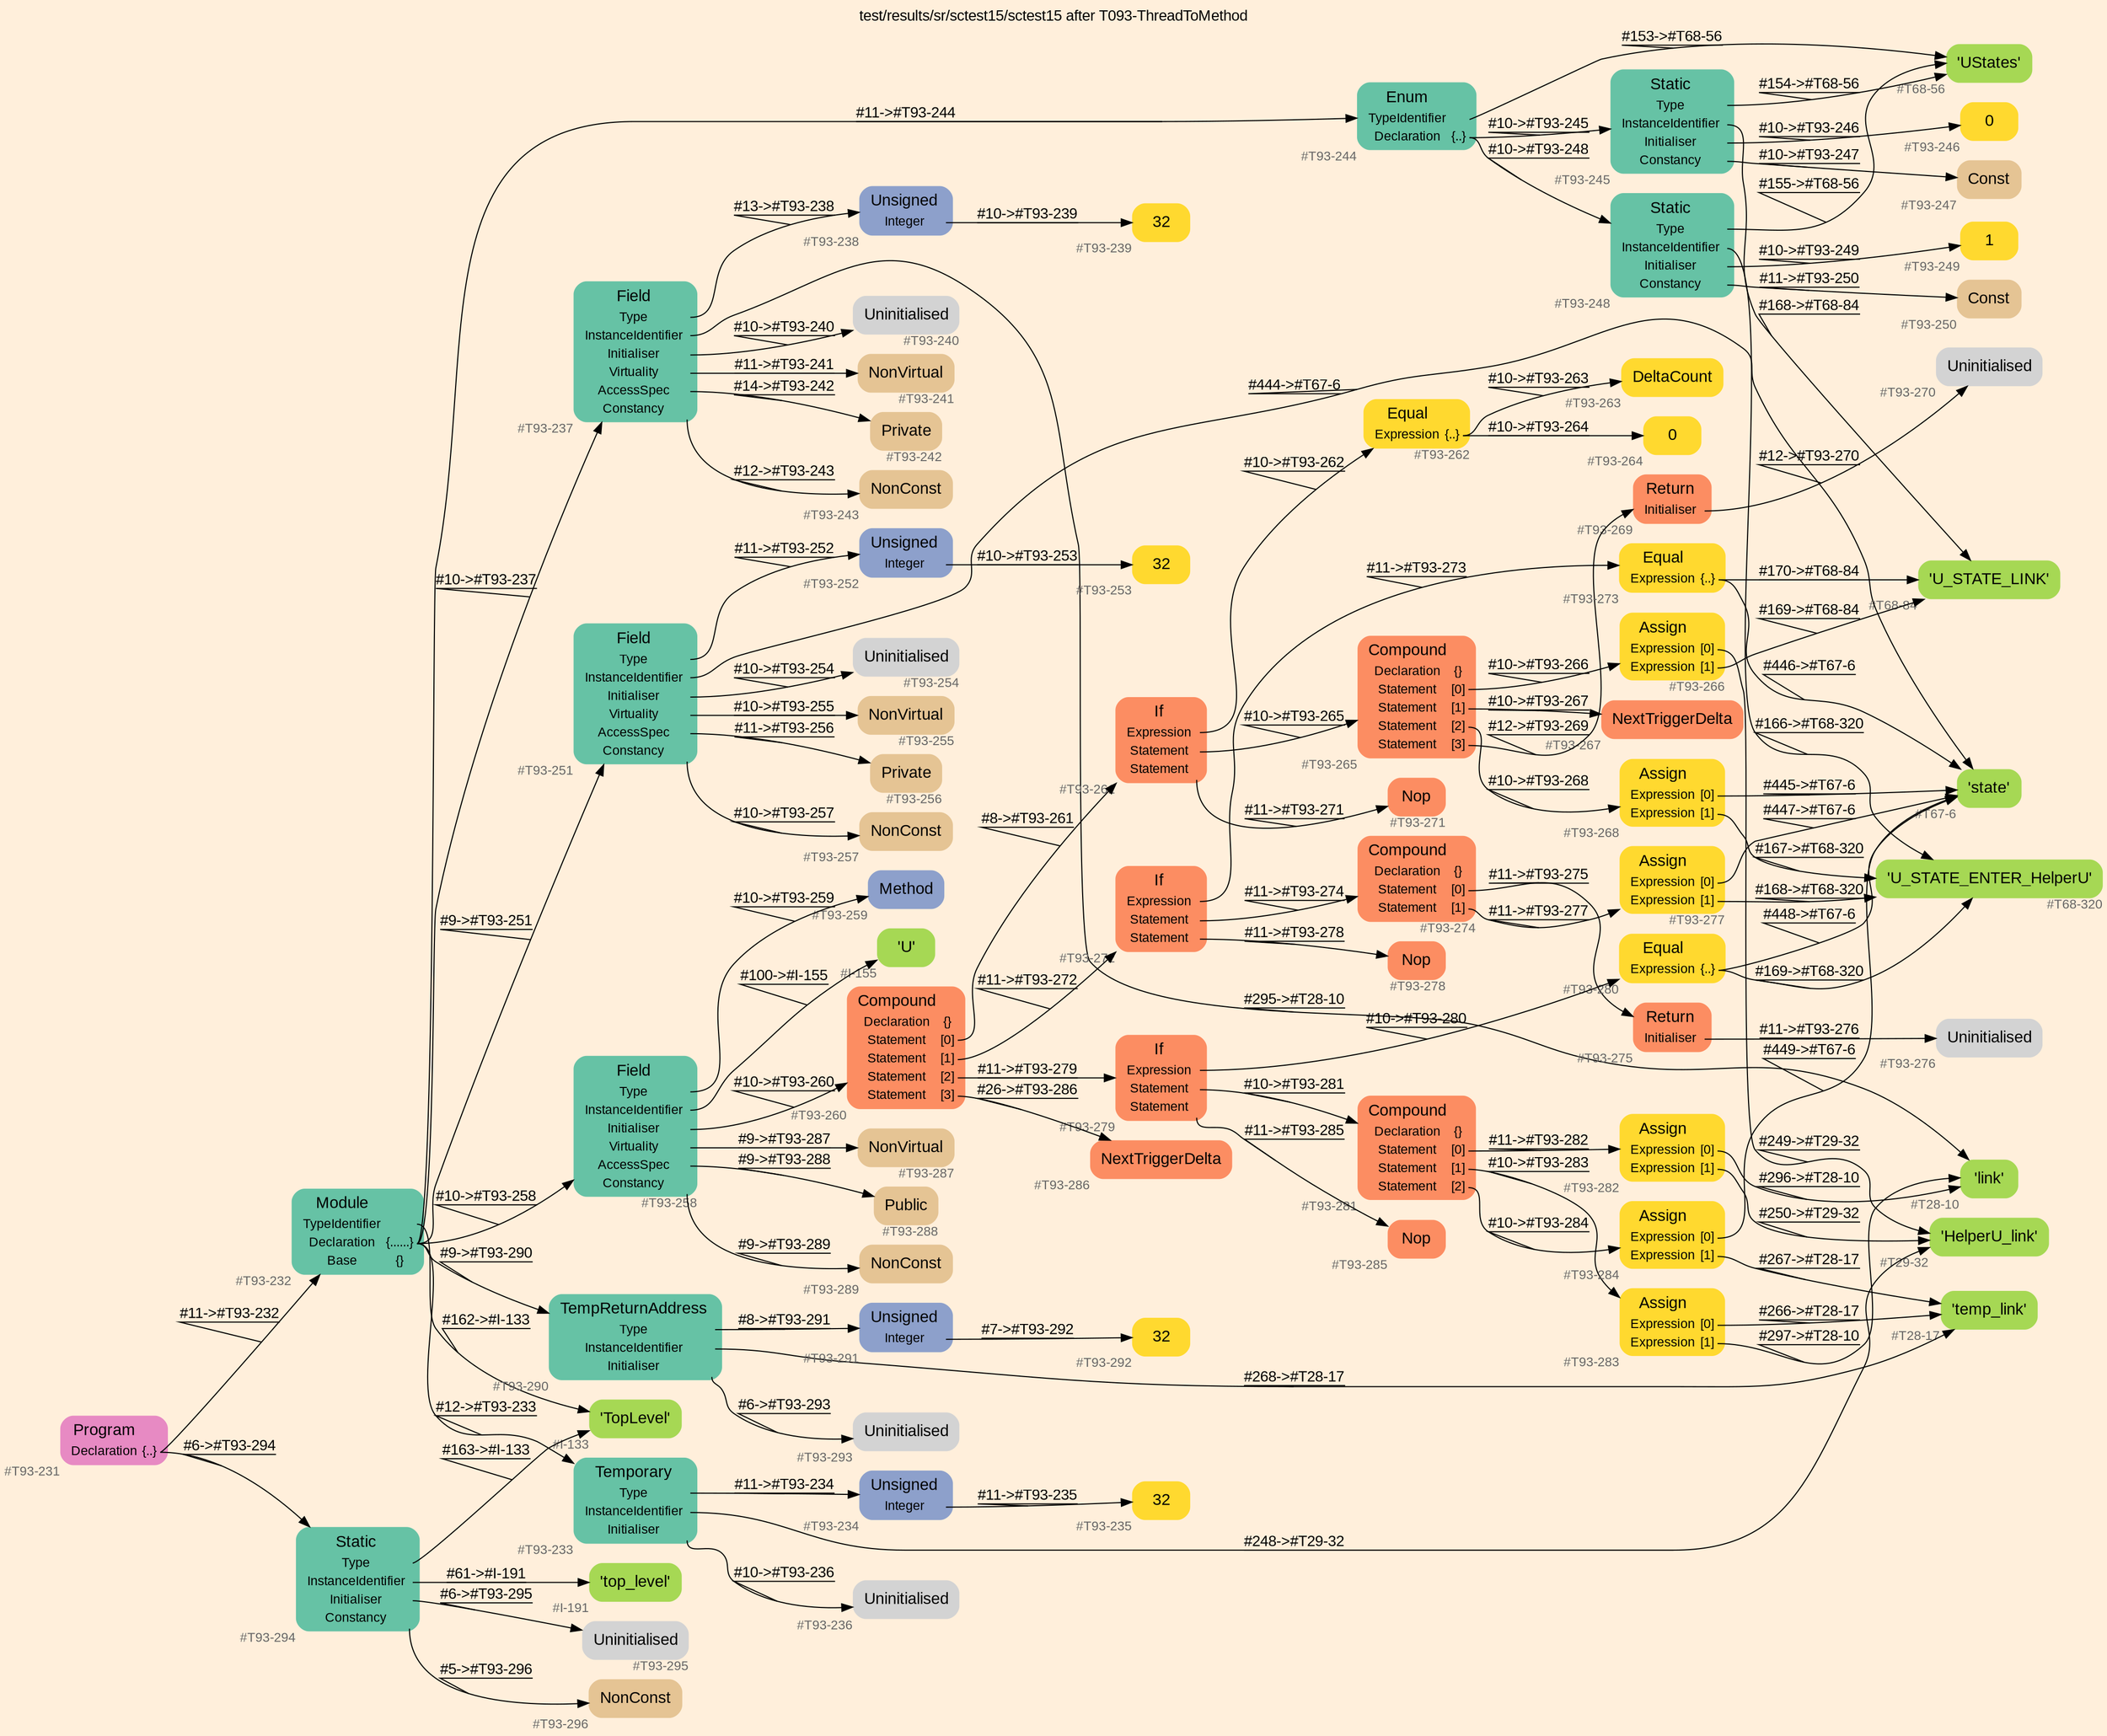 digraph "test/results/sr/sctest15/sctest15 after T093-ThreadToMethod" {
label = "test/results/sr/sctest15/sctest15 after T093-ThreadToMethod"
labelloc = t
graph [
    rankdir = "LR"
    ranksep = 0.3
    bgcolor = antiquewhite1
    color = black
    fontcolor = black
    fontname = "Arial"
];
node [
    fontname = "Arial"
];
edge [
    fontname = "Arial"
];

// -------------------- node figure --------------------
// -------- block #T93-231 ----------
"#T93-231" [
    fillcolor = "/set28/4"
    xlabel = "#T93-231"
    fontsize = "12"
    fontcolor = grey40
    shape = "plaintext"
    label = <<TABLE BORDER="0" CELLBORDER="0" CELLSPACING="0">
     <TR><TD><FONT COLOR="black" POINT-SIZE="15">Program</FONT></TD></TR>
     <TR><TD><FONT COLOR="black" POINT-SIZE="12">Declaration</FONT></TD><TD PORT="port0"><FONT COLOR="black" POINT-SIZE="12">{..}</FONT></TD></TR>
    </TABLE>>
    style = "rounded,filled"
];

// -------- block #T93-232 ----------
"#T93-232" [
    fillcolor = "/set28/1"
    xlabel = "#T93-232"
    fontsize = "12"
    fontcolor = grey40
    shape = "plaintext"
    label = <<TABLE BORDER="0" CELLBORDER="0" CELLSPACING="0">
     <TR><TD><FONT COLOR="black" POINT-SIZE="15">Module</FONT></TD></TR>
     <TR><TD><FONT COLOR="black" POINT-SIZE="12">TypeIdentifier</FONT></TD><TD PORT="port0"></TD></TR>
     <TR><TD><FONT COLOR="black" POINT-SIZE="12">Declaration</FONT></TD><TD PORT="port1"><FONT COLOR="black" POINT-SIZE="12">{......}</FONT></TD></TR>
     <TR><TD><FONT COLOR="black" POINT-SIZE="12">Base</FONT></TD><TD PORT="port2"><FONT COLOR="black" POINT-SIZE="12">{}</FONT></TD></TR>
    </TABLE>>
    style = "rounded,filled"
];

// -------- block #I-133 ----------
"#I-133" [
    fillcolor = "/set28/5"
    xlabel = "#I-133"
    fontsize = "12"
    fontcolor = grey40
    shape = "plaintext"
    label = <<TABLE BORDER="0" CELLBORDER="0" CELLSPACING="0">
     <TR><TD><FONT COLOR="black" POINT-SIZE="15">'TopLevel'</FONT></TD></TR>
    </TABLE>>
    style = "rounded,filled"
];

// -------- block #T93-233 ----------
"#T93-233" [
    fillcolor = "/set28/1"
    xlabel = "#T93-233"
    fontsize = "12"
    fontcolor = grey40
    shape = "plaintext"
    label = <<TABLE BORDER="0" CELLBORDER="0" CELLSPACING="0">
     <TR><TD><FONT COLOR="black" POINT-SIZE="15">Temporary</FONT></TD></TR>
     <TR><TD><FONT COLOR="black" POINT-SIZE="12">Type</FONT></TD><TD PORT="port0"></TD></TR>
     <TR><TD><FONT COLOR="black" POINT-SIZE="12">InstanceIdentifier</FONT></TD><TD PORT="port1"></TD></TR>
     <TR><TD><FONT COLOR="black" POINT-SIZE="12">Initialiser</FONT></TD><TD PORT="port2"></TD></TR>
    </TABLE>>
    style = "rounded,filled"
];

// -------- block #T93-234 ----------
"#T93-234" [
    fillcolor = "/set28/3"
    xlabel = "#T93-234"
    fontsize = "12"
    fontcolor = grey40
    shape = "plaintext"
    label = <<TABLE BORDER="0" CELLBORDER="0" CELLSPACING="0">
     <TR><TD><FONT COLOR="black" POINT-SIZE="15">Unsigned</FONT></TD></TR>
     <TR><TD><FONT COLOR="black" POINT-SIZE="12">Integer</FONT></TD><TD PORT="port0"></TD></TR>
    </TABLE>>
    style = "rounded,filled"
];

// -------- block #T93-235 ----------
"#T93-235" [
    fillcolor = "/set28/6"
    xlabel = "#T93-235"
    fontsize = "12"
    fontcolor = grey40
    shape = "plaintext"
    label = <<TABLE BORDER="0" CELLBORDER="0" CELLSPACING="0">
     <TR><TD><FONT COLOR="black" POINT-SIZE="15">32</FONT></TD></TR>
    </TABLE>>
    style = "rounded,filled"
];

// -------- block #T29-32 ----------
"#T29-32" [
    fillcolor = "/set28/5"
    xlabel = "#T29-32"
    fontsize = "12"
    fontcolor = grey40
    shape = "plaintext"
    label = <<TABLE BORDER="0" CELLBORDER="0" CELLSPACING="0">
     <TR><TD><FONT COLOR="black" POINT-SIZE="15">'HelperU_link'</FONT></TD></TR>
    </TABLE>>
    style = "rounded,filled"
];

// -------- block #T93-236 ----------
"#T93-236" [
    xlabel = "#T93-236"
    fontsize = "12"
    fontcolor = grey40
    shape = "plaintext"
    label = <<TABLE BORDER="0" CELLBORDER="0" CELLSPACING="0">
     <TR><TD><FONT COLOR="black" POINT-SIZE="15">Uninitialised</FONT></TD></TR>
    </TABLE>>
    style = "rounded,filled"
];

// -------- block #T93-237 ----------
"#T93-237" [
    fillcolor = "/set28/1"
    xlabel = "#T93-237"
    fontsize = "12"
    fontcolor = grey40
    shape = "plaintext"
    label = <<TABLE BORDER="0" CELLBORDER="0" CELLSPACING="0">
     <TR><TD><FONT COLOR="black" POINT-SIZE="15">Field</FONT></TD></TR>
     <TR><TD><FONT COLOR="black" POINT-SIZE="12">Type</FONT></TD><TD PORT="port0"></TD></TR>
     <TR><TD><FONT COLOR="black" POINT-SIZE="12">InstanceIdentifier</FONT></TD><TD PORT="port1"></TD></TR>
     <TR><TD><FONT COLOR="black" POINT-SIZE="12">Initialiser</FONT></TD><TD PORT="port2"></TD></TR>
     <TR><TD><FONT COLOR="black" POINT-SIZE="12">Virtuality</FONT></TD><TD PORT="port3"></TD></TR>
     <TR><TD><FONT COLOR="black" POINT-SIZE="12">AccessSpec</FONT></TD><TD PORT="port4"></TD></TR>
     <TR><TD><FONT COLOR="black" POINT-SIZE="12">Constancy</FONT></TD><TD PORT="port5"></TD></TR>
    </TABLE>>
    style = "rounded,filled"
];

// -------- block #T93-238 ----------
"#T93-238" [
    fillcolor = "/set28/3"
    xlabel = "#T93-238"
    fontsize = "12"
    fontcolor = grey40
    shape = "plaintext"
    label = <<TABLE BORDER="0" CELLBORDER="0" CELLSPACING="0">
     <TR><TD><FONT COLOR="black" POINT-SIZE="15">Unsigned</FONT></TD></TR>
     <TR><TD><FONT COLOR="black" POINT-SIZE="12">Integer</FONT></TD><TD PORT="port0"></TD></TR>
    </TABLE>>
    style = "rounded,filled"
];

// -------- block #T93-239 ----------
"#T93-239" [
    fillcolor = "/set28/6"
    xlabel = "#T93-239"
    fontsize = "12"
    fontcolor = grey40
    shape = "plaintext"
    label = <<TABLE BORDER="0" CELLBORDER="0" CELLSPACING="0">
     <TR><TD><FONT COLOR="black" POINT-SIZE="15">32</FONT></TD></TR>
    </TABLE>>
    style = "rounded,filled"
];

// -------- block #T28-10 ----------
"#T28-10" [
    fillcolor = "/set28/5"
    xlabel = "#T28-10"
    fontsize = "12"
    fontcolor = grey40
    shape = "plaintext"
    label = <<TABLE BORDER="0" CELLBORDER="0" CELLSPACING="0">
     <TR><TD><FONT COLOR="black" POINT-SIZE="15">'link'</FONT></TD></TR>
    </TABLE>>
    style = "rounded,filled"
];

// -------- block #T93-240 ----------
"#T93-240" [
    xlabel = "#T93-240"
    fontsize = "12"
    fontcolor = grey40
    shape = "plaintext"
    label = <<TABLE BORDER="0" CELLBORDER="0" CELLSPACING="0">
     <TR><TD><FONT COLOR="black" POINT-SIZE="15">Uninitialised</FONT></TD></TR>
    </TABLE>>
    style = "rounded,filled"
];

// -------- block #T93-241 ----------
"#T93-241" [
    fillcolor = "/set28/7"
    xlabel = "#T93-241"
    fontsize = "12"
    fontcolor = grey40
    shape = "plaintext"
    label = <<TABLE BORDER="0" CELLBORDER="0" CELLSPACING="0">
     <TR><TD><FONT COLOR="black" POINT-SIZE="15">NonVirtual</FONT></TD></TR>
    </TABLE>>
    style = "rounded,filled"
];

// -------- block #T93-242 ----------
"#T93-242" [
    fillcolor = "/set28/7"
    xlabel = "#T93-242"
    fontsize = "12"
    fontcolor = grey40
    shape = "plaintext"
    label = <<TABLE BORDER="0" CELLBORDER="0" CELLSPACING="0">
     <TR><TD><FONT COLOR="black" POINT-SIZE="15">Private</FONT></TD></TR>
    </TABLE>>
    style = "rounded,filled"
];

// -------- block #T93-243 ----------
"#T93-243" [
    fillcolor = "/set28/7"
    xlabel = "#T93-243"
    fontsize = "12"
    fontcolor = grey40
    shape = "plaintext"
    label = <<TABLE BORDER="0" CELLBORDER="0" CELLSPACING="0">
     <TR><TD><FONT COLOR="black" POINT-SIZE="15">NonConst</FONT></TD></TR>
    </TABLE>>
    style = "rounded,filled"
];

// -------- block #T93-244 ----------
"#T93-244" [
    fillcolor = "/set28/1"
    xlabel = "#T93-244"
    fontsize = "12"
    fontcolor = grey40
    shape = "plaintext"
    label = <<TABLE BORDER="0" CELLBORDER="0" CELLSPACING="0">
     <TR><TD><FONT COLOR="black" POINT-SIZE="15">Enum</FONT></TD></TR>
     <TR><TD><FONT COLOR="black" POINT-SIZE="12">TypeIdentifier</FONT></TD><TD PORT="port0"></TD></TR>
     <TR><TD><FONT COLOR="black" POINT-SIZE="12">Declaration</FONT></TD><TD PORT="port1"><FONT COLOR="black" POINT-SIZE="12">{..}</FONT></TD></TR>
    </TABLE>>
    style = "rounded,filled"
];

// -------- block #T68-56 ----------
"#T68-56" [
    fillcolor = "/set28/5"
    xlabel = "#T68-56"
    fontsize = "12"
    fontcolor = grey40
    shape = "plaintext"
    label = <<TABLE BORDER="0" CELLBORDER="0" CELLSPACING="0">
     <TR><TD><FONT COLOR="black" POINT-SIZE="15">'UStates'</FONT></TD></TR>
    </TABLE>>
    style = "rounded,filled"
];

// -------- block #T93-245 ----------
"#T93-245" [
    fillcolor = "/set28/1"
    xlabel = "#T93-245"
    fontsize = "12"
    fontcolor = grey40
    shape = "plaintext"
    label = <<TABLE BORDER="0" CELLBORDER="0" CELLSPACING="0">
     <TR><TD><FONT COLOR="black" POINT-SIZE="15">Static</FONT></TD></TR>
     <TR><TD><FONT COLOR="black" POINT-SIZE="12">Type</FONT></TD><TD PORT="port0"></TD></TR>
     <TR><TD><FONT COLOR="black" POINT-SIZE="12">InstanceIdentifier</FONT></TD><TD PORT="port1"></TD></TR>
     <TR><TD><FONT COLOR="black" POINT-SIZE="12">Initialiser</FONT></TD><TD PORT="port2"></TD></TR>
     <TR><TD><FONT COLOR="black" POINT-SIZE="12">Constancy</FONT></TD><TD PORT="port3"></TD></TR>
    </TABLE>>
    style = "rounded,filled"
];

// -------- block #T68-84 ----------
"#T68-84" [
    fillcolor = "/set28/5"
    xlabel = "#T68-84"
    fontsize = "12"
    fontcolor = grey40
    shape = "plaintext"
    label = <<TABLE BORDER="0" CELLBORDER="0" CELLSPACING="0">
     <TR><TD><FONT COLOR="black" POINT-SIZE="15">'U_STATE_LINK'</FONT></TD></TR>
    </TABLE>>
    style = "rounded,filled"
];

// -------- block #T93-246 ----------
"#T93-246" [
    fillcolor = "/set28/6"
    xlabel = "#T93-246"
    fontsize = "12"
    fontcolor = grey40
    shape = "plaintext"
    label = <<TABLE BORDER="0" CELLBORDER="0" CELLSPACING="0">
     <TR><TD><FONT COLOR="black" POINT-SIZE="15">0</FONT></TD></TR>
    </TABLE>>
    style = "rounded,filled"
];

// -------- block #T93-247 ----------
"#T93-247" [
    fillcolor = "/set28/7"
    xlabel = "#T93-247"
    fontsize = "12"
    fontcolor = grey40
    shape = "plaintext"
    label = <<TABLE BORDER="0" CELLBORDER="0" CELLSPACING="0">
     <TR><TD><FONT COLOR="black" POINT-SIZE="15">Const</FONT></TD></TR>
    </TABLE>>
    style = "rounded,filled"
];

// -------- block #T93-248 ----------
"#T93-248" [
    fillcolor = "/set28/1"
    xlabel = "#T93-248"
    fontsize = "12"
    fontcolor = grey40
    shape = "plaintext"
    label = <<TABLE BORDER="0" CELLBORDER="0" CELLSPACING="0">
     <TR><TD><FONT COLOR="black" POINT-SIZE="15">Static</FONT></TD></TR>
     <TR><TD><FONT COLOR="black" POINT-SIZE="12">Type</FONT></TD><TD PORT="port0"></TD></TR>
     <TR><TD><FONT COLOR="black" POINT-SIZE="12">InstanceIdentifier</FONT></TD><TD PORT="port1"></TD></TR>
     <TR><TD><FONT COLOR="black" POINT-SIZE="12">Initialiser</FONT></TD><TD PORT="port2"></TD></TR>
     <TR><TD><FONT COLOR="black" POINT-SIZE="12">Constancy</FONT></TD><TD PORT="port3"></TD></TR>
    </TABLE>>
    style = "rounded,filled"
];

// -------- block #T68-320 ----------
"#T68-320" [
    fillcolor = "/set28/5"
    xlabel = "#T68-320"
    fontsize = "12"
    fontcolor = grey40
    shape = "plaintext"
    label = <<TABLE BORDER="0" CELLBORDER="0" CELLSPACING="0">
     <TR><TD><FONT COLOR="black" POINT-SIZE="15">'U_STATE_ENTER_HelperU'</FONT></TD></TR>
    </TABLE>>
    style = "rounded,filled"
];

// -------- block #T93-249 ----------
"#T93-249" [
    fillcolor = "/set28/6"
    xlabel = "#T93-249"
    fontsize = "12"
    fontcolor = grey40
    shape = "plaintext"
    label = <<TABLE BORDER="0" CELLBORDER="0" CELLSPACING="0">
     <TR><TD><FONT COLOR="black" POINT-SIZE="15">1</FONT></TD></TR>
    </TABLE>>
    style = "rounded,filled"
];

// -------- block #T93-250 ----------
"#T93-250" [
    fillcolor = "/set28/7"
    xlabel = "#T93-250"
    fontsize = "12"
    fontcolor = grey40
    shape = "plaintext"
    label = <<TABLE BORDER="0" CELLBORDER="0" CELLSPACING="0">
     <TR><TD><FONT COLOR="black" POINT-SIZE="15">Const</FONT></TD></TR>
    </TABLE>>
    style = "rounded,filled"
];

// -------- block #T93-251 ----------
"#T93-251" [
    fillcolor = "/set28/1"
    xlabel = "#T93-251"
    fontsize = "12"
    fontcolor = grey40
    shape = "plaintext"
    label = <<TABLE BORDER="0" CELLBORDER="0" CELLSPACING="0">
     <TR><TD><FONT COLOR="black" POINT-SIZE="15">Field</FONT></TD></TR>
     <TR><TD><FONT COLOR="black" POINT-SIZE="12">Type</FONT></TD><TD PORT="port0"></TD></TR>
     <TR><TD><FONT COLOR="black" POINT-SIZE="12">InstanceIdentifier</FONT></TD><TD PORT="port1"></TD></TR>
     <TR><TD><FONT COLOR="black" POINT-SIZE="12">Initialiser</FONT></TD><TD PORT="port2"></TD></TR>
     <TR><TD><FONT COLOR="black" POINT-SIZE="12">Virtuality</FONT></TD><TD PORT="port3"></TD></TR>
     <TR><TD><FONT COLOR="black" POINT-SIZE="12">AccessSpec</FONT></TD><TD PORT="port4"></TD></TR>
     <TR><TD><FONT COLOR="black" POINT-SIZE="12">Constancy</FONT></TD><TD PORT="port5"></TD></TR>
    </TABLE>>
    style = "rounded,filled"
];

// -------- block #T93-252 ----------
"#T93-252" [
    fillcolor = "/set28/3"
    xlabel = "#T93-252"
    fontsize = "12"
    fontcolor = grey40
    shape = "plaintext"
    label = <<TABLE BORDER="0" CELLBORDER="0" CELLSPACING="0">
     <TR><TD><FONT COLOR="black" POINT-SIZE="15">Unsigned</FONT></TD></TR>
     <TR><TD><FONT COLOR="black" POINT-SIZE="12">Integer</FONT></TD><TD PORT="port0"></TD></TR>
    </TABLE>>
    style = "rounded,filled"
];

// -------- block #T93-253 ----------
"#T93-253" [
    fillcolor = "/set28/6"
    xlabel = "#T93-253"
    fontsize = "12"
    fontcolor = grey40
    shape = "plaintext"
    label = <<TABLE BORDER="0" CELLBORDER="0" CELLSPACING="0">
     <TR><TD><FONT COLOR="black" POINT-SIZE="15">32</FONT></TD></TR>
    </TABLE>>
    style = "rounded,filled"
];

// -------- block #T67-6 ----------
"#T67-6" [
    fillcolor = "/set28/5"
    xlabel = "#T67-6"
    fontsize = "12"
    fontcolor = grey40
    shape = "plaintext"
    label = <<TABLE BORDER="0" CELLBORDER="0" CELLSPACING="0">
     <TR><TD><FONT COLOR="black" POINT-SIZE="15">'state'</FONT></TD></TR>
    </TABLE>>
    style = "rounded,filled"
];

// -------- block #T93-254 ----------
"#T93-254" [
    xlabel = "#T93-254"
    fontsize = "12"
    fontcolor = grey40
    shape = "plaintext"
    label = <<TABLE BORDER="0" CELLBORDER="0" CELLSPACING="0">
     <TR><TD><FONT COLOR="black" POINT-SIZE="15">Uninitialised</FONT></TD></TR>
    </TABLE>>
    style = "rounded,filled"
];

// -------- block #T93-255 ----------
"#T93-255" [
    fillcolor = "/set28/7"
    xlabel = "#T93-255"
    fontsize = "12"
    fontcolor = grey40
    shape = "plaintext"
    label = <<TABLE BORDER="0" CELLBORDER="0" CELLSPACING="0">
     <TR><TD><FONT COLOR="black" POINT-SIZE="15">NonVirtual</FONT></TD></TR>
    </TABLE>>
    style = "rounded,filled"
];

// -------- block #T93-256 ----------
"#T93-256" [
    fillcolor = "/set28/7"
    xlabel = "#T93-256"
    fontsize = "12"
    fontcolor = grey40
    shape = "plaintext"
    label = <<TABLE BORDER="0" CELLBORDER="0" CELLSPACING="0">
     <TR><TD><FONT COLOR="black" POINT-SIZE="15">Private</FONT></TD></TR>
    </TABLE>>
    style = "rounded,filled"
];

// -------- block #T93-257 ----------
"#T93-257" [
    fillcolor = "/set28/7"
    xlabel = "#T93-257"
    fontsize = "12"
    fontcolor = grey40
    shape = "plaintext"
    label = <<TABLE BORDER="0" CELLBORDER="0" CELLSPACING="0">
     <TR><TD><FONT COLOR="black" POINT-SIZE="15">NonConst</FONT></TD></TR>
    </TABLE>>
    style = "rounded,filled"
];

// -------- block #T93-258 ----------
"#T93-258" [
    fillcolor = "/set28/1"
    xlabel = "#T93-258"
    fontsize = "12"
    fontcolor = grey40
    shape = "plaintext"
    label = <<TABLE BORDER="0" CELLBORDER="0" CELLSPACING="0">
     <TR><TD><FONT COLOR="black" POINT-SIZE="15">Field</FONT></TD></TR>
     <TR><TD><FONT COLOR="black" POINT-SIZE="12">Type</FONT></TD><TD PORT="port0"></TD></TR>
     <TR><TD><FONT COLOR="black" POINT-SIZE="12">InstanceIdentifier</FONT></TD><TD PORT="port1"></TD></TR>
     <TR><TD><FONT COLOR="black" POINT-SIZE="12">Initialiser</FONT></TD><TD PORT="port2"></TD></TR>
     <TR><TD><FONT COLOR="black" POINT-SIZE="12">Virtuality</FONT></TD><TD PORT="port3"></TD></TR>
     <TR><TD><FONT COLOR="black" POINT-SIZE="12">AccessSpec</FONT></TD><TD PORT="port4"></TD></TR>
     <TR><TD><FONT COLOR="black" POINT-SIZE="12">Constancy</FONT></TD><TD PORT="port5"></TD></TR>
    </TABLE>>
    style = "rounded,filled"
];

// -------- block #T93-259 ----------
"#T93-259" [
    fillcolor = "/set28/3"
    xlabel = "#T93-259"
    fontsize = "12"
    fontcolor = grey40
    shape = "plaintext"
    label = <<TABLE BORDER="0" CELLBORDER="0" CELLSPACING="0">
     <TR><TD><FONT COLOR="black" POINT-SIZE="15">Method</FONT></TD></TR>
    </TABLE>>
    style = "rounded,filled"
];

// -------- block #I-155 ----------
"#I-155" [
    fillcolor = "/set28/5"
    xlabel = "#I-155"
    fontsize = "12"
    fontcolor = grey40
    shape = "plaintext"
    label = <<TABLE BORDER="0" CELLBORDER="0" CELLSPACING="0">
     <TR><TD><FONT COLOR="black" POINT-SIZE="15">'U'</FONT></TD></TR>
    </TABLE>>
    style = "rounded,filled"
];

// -------- block #T93-260 ----------
"#T93-260" [
    fillcolor = "/set28/2"
    xlabel = "#T93-260"
    fontsize = "12"
    fontcolor = grey40
    shape = "plaintext"
    label = <<TABLE BORDER="0" CELLBORDER="0" CELLSPACING="0">
     <TR><TD><FONT COLOR="black" POINT-SIZE="15">Compound</FONT></TD></TR>
     <TR><TD><FONT COLOR="black" POINT-SIZE="12">Declaration</FONT></TD><TD PORT="port0"><FONT COLOR="black" POINT-SIZE="12">{}</FONT></TD></TR>
     <TR><TD><FONT COLOR="black" POINT-SIZE="12">Statement</FONT></TD><TD PORT="port1"><FONT COLOR="black" POINT-SIZE="12">[0]</FONT></TD></TR>
     <TR><TD><FONT COLOR="black" POINT-SIZE="12">Statement</FONT></TD><TD PORT="port2"><FONT COLOR="black" POINT-SIZE="12">[1]</FONT></TD></TR>
     <TR><TD><FONT COLOR="black" POINT-SIZE="12">Statement</FONT></TD><TD PORT="port3"><FONT COLOR="black" POINT-SIZE="12">[2]</FONT></TD></TR>
     <TR><TD><FONT COLOR="black" POINT-SIZE="12">Statement</FONT></TD><TD PORT="port4"><FONT COLOR="black" POINT-SIZE="12">[3]</FONT></TD></TR>
    </TABLE>>
    style = "rounded,filled"
];

// -------- block #T93-261 ----------
"#T93-261" [
    fillcolor = "/set28/2"
    xlabel = "#T93-261"
    fontsize = "12"
    fontcolor = grey40
    shape = "plaintext"
    label = <<TABLE BORDER="0" CELLBORDER="0" CELLSPACING="0">
     <TR><TD><FONT COLOR="black" POINT-SIZE="15">If</FONT></TD></TR>
     <TR><TD><FONT COLOR="black" POINT-SIZE="12">Expression</FONT></TD><TD PORT="port0"></TD></TR>
     <TR><TD><FONT COLOR="black" POINT-SIZE="12">Statement</FONT></TD><TD PORT="port1"></TD></TR>
     <TR><TD><FONT COLOR="black" POINT-SIZE="12">Statement</FONT></TD><TD PORT="port2"></TD></TR>
    </TABLE>>
    style = "rounded,filled"
];

// -------- block #T93-262 ----------
"#T93-262" [
    fillcolor = "/set28/6"
    xlabel = "#T93-262"
    fontsize = "12"
    fontcolor = grey40
    shape = "plaintext"
    label = <<TABLE BORDER="0" CELLBORDER="0" CELLSPACING="0">
     <TR><TD><FONT COLOR="black" POINT-SIZE="15">Equal</FONT></TD></TR>
     <TR><TD><FONT COLOR="black" POINT-SIZE="12">Expression</FONT></TD><TD PORT="port0"><FONT COLOR="black" POINT-SIZE="12">{..}</FONT></TD></TR>
    </TABLE>>
    style = "rounded,filled"
];

// -------- block #T93-263 ----------
"#T93-263" [
    fillcolor = "/set28/6"
    xlabel = "#T93-263"
    fontsize = "12"
    fontcolor = grey40
    shape = "plaintext"
    label = <<TABLE BORDER="0" CELLBORDER="0" CELLSPACING="0">
     <TR><TD><FONT COLOR="black" POINT-SIZE="15">DeltaCount</FONT></TD></TR>
    </TABLE>>
    style = "rounded,filled"
];

// -------- block #T93-264 ----------
"#T93-264" [
    fillcolor = "/set28/6"
    xlabel = "#T93-264"
    fontsize = "12"
    fontcolor = grey40
    shape = "plaintext"
    label = <<TABLE BORDER="0" CELLBORDER="0" CELLSPACING="0">
     <TR><TD><FONT COLOR="black" POINT-SIZE="15">0</FONT></TD></TR>
    </TABLE>>
    style = "rounded,filled"
];

// -------- block #T93-265 ----------
"#T93-265" [
    fillcolor = "/set28/2"
    xlabel = "#T93-265"
    fontsize = "12"
    fontcolor = grey40
    shape = "plaintext"
    label = <<TABLE BORDER="0" CELLBORDER="0" CELLSPACING="0">
     <TR><TD><FONT COLOR="black" POINT-SIZE="15">Compound</FONT></TD></TR>
     <TR><TD><FONT COLOR="black" POINT-SIZE="12">Declaration</FONT></TD><TD PORT="port0"><FONT COLOR="black" POINT-SIZE="12">{}</FONT></TD></TR>
     <TR><TD><FONT COLOR="black" POINT-SIZE="12">Statement</FONT></TD><TD PORT="port1"><FONT COLOR="black" POINT-SIZE="12">[0]</FONT></TD></TR>
     <TR><TD><FONT COLOR="black" POINT-SIZE="12">Statement</FONT></TD><TD PORT="port2"><FONT COLOR="black" POINT-SIZE="12">[1]</FONT></TD></TR>
     <TR><TD><FONT COLOR="black" POINT-SIZE="12">Statement</FONT></TD><TD PORT="port3"><FONT COLOR="black" POINT-SIZE="12">[2]</FONT></TD></TR>
     <TR><TD><FONT COLOR="black" POINT-SIZE="12">Statement</FONT></TD><TD PORT="port4"><FONT COLOR="black" POINT-SIZE="12">[3]</FONT></TD></TR>
    </TABLE>>
    style = "rounded,filled"
];

// -------- block #T93-266 ----------
"#T93-266" [
    fillcolor = "/set28/6"
    xlabel = "#T93-266"
    fontsize = "12"
    fontcolor = grey40
    shape = "plaintext"
    label = <<TABLE BORDER="0" CELLBORDER="0" CELLSPACING="0">
     <TR><TD><FONT COLOR="black" POINT-SIZE="15">Assign</FONT></TD></TR>
     <TR><TD><FONT COLOR="black" POINT-SIZE="12">Expression</FONT></TD><TD PORT="port0"><FONT COLOR="black" POINT-SIZE="12">[0]</FONT></TD></TR>
     <TR><TD><FONT COLOR="black" POINT-SIZE="12">Expression</FONT></TD><TD PORT="port1"><FONT COLOR="black" POINT-SIZE="12">[1]</FONT></TD></TR>
    </TABLE>>
    style = "rounded,filled"
];

// -------- block #T93-267 ----------
"#T93-267" [
    fillcolor = "/set28/2"
    xlabel = "#T93-267"
    fontsize = "12"
    fontcolor = grey40
    shape = "plaintext"
    label = <<TABLE BORDER="0" CELLBORDER="0" CELLSPACING="0">
     <TR><TD><FONT COLOR="black" POINT-SIZE="15">NextTriggerDelta</FONT></TD></TR>
    </TABLE>>
    style = "rounded,filled"
];

// -------- block #T93-268 ----------
"#T93-268" [
    fillcolor = "/set28/6"
    xlabel = "#T93-268"
    fontsize = "12"
    fontcolor = grey40
    shape = "plaintext"
    label = <<TABLE BORDER="0" CELLBORDER="0" CELLSPACING="0">
     <TR><TD><FONT COLOR="black" POINT-SIZE="15">Assign</FONT></TD></TR>
     <TR><TD><FONT COLOR="black" POINT-SIZE="12">Expression</FONT></TD><TD PORT="port0"><FONT COLOR="black" POINT-SIZE="12">[0]</FONT></TD></TR>
     <TR><TD><FONT COLOR="black" POINT-SIZE="12">Expression</FONT></TD><TD PORT="port1"><FONT COLOR="black" POINT-SIZE="12">[1]</FONT></TD></TR>
    </TABLE>>
    style = "rounded,filled"
];

// -------- block #T93-269 ----------
"#T93-269" [
    fillcolor = "/set28/2"
    xlabel = "#T93-269"
    fontsize = "12"
    fontcolor = grey40
    shape = "plaintext"
    label = <<TABLE BORDER="0" CELLBORDER="0" CELLSPACING="0">
     <TR><TD><FONT COLOR="black" POINT-SIZE="15">Return</FONT></TD></TR>
     <TR><TD><FONT COLOR="black" POINT-SIZE="12">Initialiser</FONT></TD><TD PORT="port0"></TD></TR>
    </TABLE>>
    style = "rounded,filled"
];

// -------- block #T93-270 ----------
"#T93-270" [
    xlabel = "#T93-270"
    fontsize = "12"
    fontcolor = grey40
    shape = "plaintext"
    label = <<TABLE BORDER="0" CELLBORDER="0" CELLSPACING="0">
     <TR><TD><FONT COLOR="black" POINT-SIZE="15">Uninitialised</FONT></TD></TR>
    </TABLE>>
    style = "rounded,filled"
];

// -------- block #T93-271 ----------
"#T93-271" [
    fillcolor = "/set28/2"
    xlabel = "#T93-271"
    fontsize = "12"
    fontcolor = grey40
    shape = "plaintext"
    label = <<TABLE BORDER="0" CELLBORDER="0" CELLSPACING="0">
     <TR><TD><FONT COLOR="black" POINT-SIZE="15">Nop</FONT></TD></TR>
    </TABLE>>
    style = "rounded,filled"
];

// -------- block #T93-272 ----------
"#T93-272" [
    fillcolor = "/set28/2"
    xlabel = "#T93-272"
    fontsize = "12"
    fontcolor = grey40
    shape = "plaintext"
    label = <<TABLE BORDER="0" CELLBORDER="0" CELLSPACING="0">
     <TR><TD><FONT COLOR="black" POINT-SIZE="15">If</FONT></TD></TR>
     <TR><TD><FONT COLOR="black" POINT-SIZE="12">Expression</FONT></TD><TD PORT="port0"></TD></TR>
     <TR><TD><FONT COLOR="black" POINT-SIZE="12">Statement</FONT></TD><TD PORT="port1"></TD></TR>
     <TR><TD><FONT COLOR="black" POINT-SIZE="12">Statement</FONT></TD><TD PORT="port2"></TD></TR>
    </TABLE>>
    style = "rounded,filled"
];

// -------- block #T93-273 ----------
"#T93-273" [
    fillcolor = "/set28/6"
    xlabel = "#T93-273"
    fontsize = "12"
    fontcolor = grey40
    shape = "plaintext"
    label = <<TABLE BORDER="0" CELLBORDER="0" CELLSPACING="0">
     <TR><TD><FONT COLOR="black" POINT-SIZE="15">Equal</FONT></TD></TR>
     <TR><TD><FONT COLOR="black" POINT-SIZE="12">Expression</FONT></TD><TD PORT="port0"><FONT COLOR="black" POINT-SIZE="12">{..}</FONT></TD></TR>
    </TABLE>>
    style = "rounded,filled"
];

// -------- block #T93-274 ----------
"#T93-274" [
    fillcolor = "/set28/2"
    xlabel = "#T93-274"
    fontsize = "12"
    fontcolor = grey40
    shape = "plaintext"
    label = <<TABLE BORDER="0" CELLBORDER="0" CELLSPACING="0">
     <TR><TD><FONT COLOR="black" POINT-SIZE="15">Compound</FONT></TD></TR>
     <TR><TD><FONT COLOR="black" POINT-SIZE="12">Declaration</FONT></TD><TD PORT="port0"><FONT COLOR="black" POINT-SIZE="12">{}</FONT></TD></TR>
     <TR><TD><FONT COLOR="black" POINT-SIZE="12">Statement</FONT></TD><TD PORT="port1"><FONT COLOR="black" POINT-SIZE="12">[0]</FONT></TD></TR>
     <TR><TD><FONT COLOR="black" POINT-SIZE="12">Statement</FONT></TD><TD PORT="port2"><FONT COLOR="black" POINT-SIZE="12">[1]</FONT></TD></TR>
    </TABLE>>
    style = "rounded,filled"
];

// -------- block #T93-275 ----------
"#T93-275" [
    fillcolor = "/set28/2"
    xlabel = "#T93-275"
    fontsize = "12"
    fontcolor = grey40
    shape = "plaintext"
    label = <<TABLE BORDER="0" CELLBORDER="0" CELLSPACING="0">
     <TR><TD><FONT COLOR="black" POINT-SIZE="15">Return</FONT></TD></TR>
     <TR><TD><FONT COLOR="black" POINT-SIZE="12">Initialiser</FONT></TD><TD PORT="port0"></TD></TR>
    </TABLE>>
    style = "rounded,filled"
];

// -------- block #T93-276 ----------
"#T93-276" [
    xlabel = "#T93-276"
    fontsize = "12"
    fontcolor = grey40
    shape = "plaintext"
    label = <<TABLE BORDER="0" CELLBORDER="0" CELLSPACING="0">
     <TR><TD><FONT COLOR="black" POINT-SIZE="15">Uninitialised</FONT></TD></TR>
    </TABLE>>
    style = "rounded,filled"
];

// -------- block #T93-277 ----------
"#T93-277" [
    fillcolor = "/set28/6"
    xlabel = "#T93-277"
    fontsize = "12"
    fontcolor = grey40
    shape = "plaintext"
    label = <<TABLE BORDER="0" CELLBORDER="0" CELLSPACING="0">
     <TR><TD><FONT COLOR="black" POINT-SIZE="15">Assign</FONT></TD></TR>
     <TR><TD><FONT COLOR="black" POINT-SIZE="12">Expression</FONT></TD><TD PORT="port0"><FONT COLOR="black" POINT-SIZE="12">[0]</FONT></TD></TR>
     <TR><TD><FONT COLOR="black" POINT-SIZE="12">Expression</FONT></TD><TD PORT="port1"><FONT COLOR="black" POINT-SIZE="12">[1]</FONT></TD></TR>
    </TABLE>>
    style = "rounded,filled"
];

// -------- block #T93-278 ----------
"#T93-278" [
    fillcolor = "/set28/2"
    xlabel = "#T93-278"
    fontsize = "12"
    fontcolor = grey40
    shape = "plaintext"
    label = <<TABLE BORDER="0" CELLBORDER="0" CELLSPACING="0">
     <TR><TD><FONT COLOR="black" POINT-SIZE="15">Nop</FONT></TD></TR>
    </TABLE>>
    style = "rounded,filled"
];

// -------- block #T93-279 ----------
"#T93-279" [
    fillcolor = "/set28/2"
    xlabel = "#T93-279"
    fontsize = "12"
    fontcolor = grey40
    shape = "plaintext"
    label = <<TABLE BORDER="0" CELLBORDER="0" CELLSPACING="0">
     <TR><TD><FONT COLOR="black" POINT-SIZE="15">If</FONT></TD></TR>
     <TR><TD><FONT COLOR="black" POINT-SIZE="12">Expression</FONT></TD><TD PORT="port0"></TD></TR>
     <TR><TD><FONT COLOR="black" POINT-SIZE="12">Statement</FONT></TD><TD PORT="port1"></TD></TR>
     <TR><TD><FONT COLOR="black" POINT-SIZE="12">Statement</FONT></TD><TD PORT="port2"></TD></TR>
    </TABLE>>
    style = "rounded,filled"
];

// -------- block #T93-280 ----------
"#T93-280" [
    fillcolor = "/set28/6"
    xlabel = "#T93-280"
    fontsize = "12"
    fontcolor = grey40
    shape = "plaintext"
    label = <<TABLE BORDER="0" CELLBORDER="0" CELLSPACING="0">
     <TR><TD><FONT COLOR="black" POINT-SIZE="15">Equal</FONT></TD></TR>
     <TR><TD><FONT COLOR="black" POINT-SIZE="12">Expression</FONT></TD><TD PORT="port0"><FONT COLOR="black" POINT-SIZE="12">{..}</FONT></TD></TR>
    </TABLE>>
    style = "rounded,filled"
];

// -------- block #T93-281 ----------
"#T93-281" [
    fillcolor = "/set28/2"
    xlabel = "#T93-281"
    fontsize = "12"
    fontcolor = grey40
    shape = "plaintext"
    label = <<TABLE BORDER="0" CELLBORDER="0" CELLSPACING="0">
     <TR><TD><FONT COLOR="black" POINT-SIZE="15">Compound</FONT></TD></TR>
     <TR><TD><FONT COLOR="black" POINT-SIZE="12">Declaration</FONT></TD><TD PORT="port0"><FONT COLOR="black" POINT-SIZE="12">{}</FONT></TD></TR>
     <TR><TD><FONT COLOR="black" POINT-SIZE="12">Statement</FONT></TD><TD PORT="port1"><FONT COLOR="black" POINT-SIZE="12">[0]</FONT></TD></TR>
     <TR><TD><FONT COLOR="black" POINT-SIZE="12">Statement</FONT></TD><TD PORT="port2"><FONT COLOR="black" POINT-SIZE="12">[1]</FONT></TD></TR>
     <TR><TD><FONT COLOR="black" POINT-SIZE="12">Statement</FONT></TD><TD PORT="port3"><FONT COLOR="black" POINT-SIZE="12">[2]</FONT></TD></TR>
    </TABLE>>
    style = "rounded,filled"
];

// -------- block #T93-282 ----------
"#T93-282" [
    fillcolor = "/set28/6"
    xlabel = "#T93-282"
    fontsize = "12"
    fontcolor = grey40
    shape = "plaintext"
    label = <<TABLE BORDER="0" CELLBORDER="0" CELLSPACING="0">
     <TR><TD><FONT COLOR="black" POINT-SIZE="15">Assign</FONT></TD></TR>
     <TR><TD><FONT COLOR="black" POINT-SIZE="12">Expression</FONT></TD><TD PORT="port0"><FONT COLOR="black" POINT-SIZE="12">[0]</FONT></TD></TR>
     <TR><TD><FONT COLOR="black" POINT-SIZE="12">Expression</FONT></TD><TD PORT="port1"><FONT COLOR="black" POINT-SIZE="12">[1]</FONT></TD></TR>
    </TABLE>>
    style = "rounded,filled"
];

// -------- block #T93-283 ----------
"#T93-283" [
    fillcolor = "/set28/6"
    xlabel = "#T93-283"
    fontsize = "12"
    fontcolor = grey40
    shape = "plaintext"
    label = <<TABLE BORDER="0" CELLBORDER="0" CELLSPACING="0">
     <TR><TD><FONT COLOR="black" POINT-SIZE="15">Assign</FONT></TD></TR>
     <TR><TD><FONT COLOR="black" POINT-SIZE="12">Expression</FONT></TD><TD PORT="port0"><FONT COLOR="black" POINT-SIZE="12">[0]</FONT></TD></TR>
     <TR><TD><FONT COLOR="black" POINT-SIZE="12">Expression</FONT></TD><TD PORT="port1"><FONT COLOR="black" POINT-SIZE="12">[1]</FONT></TD></TR>
    </TABLE>>
    style = "rounded,filled"
];

// -------- block #T28-17 ----------
"#T28-17" [
    fillcolor = "/set28/5"
    xlabel = "#T28-17"
    fontsize = "12"
    fontcolor = grey40
    shape = "plaintext"
    label = <<TABLE BORDER="0" CELLBORDER="0" CELLSPACING="0">
     <TR><TD><FONT COLOR="black" POINT-SIZE="15">'temp_link'</FONT></TD></TR>
    </TABLE>>
    style = "rounded,filled"
];

// -------- block #T93-284 ----------
"#T93-284" [
    fillcolor = "/set28/6"
    xlabel = "#T93-284"
    fontsize = "12"
    fontcolor = grey40
    shape = "plaintext"
    label = <<TABLE BORDER="0" CELLBORDER="0" CELLSPACING="0">
     <TR><TD><FONT COLOR="black" POINT-SIZE="15">Assign</FONT></TD></TR>
     <TR><TD><FONT COLOR="black" POINT-SIZE="12">Expression</FONT></TD><TD PORT="port0"><FONT COLOR="black" POINT-SIZE="12">[0]</FONT></TD></TR>
     <TR><TD><FONT COLOR="black" POINT-SIZE="12">Expression</FONT></TD><TD PORT="port1"><FONT COLOR="black" POINT-SIZE="12">[1]</FONT></TD></TR>
    </TABLE>>
    style = "rounded,filled"
];

// -------- block #T93-285 ----------
"#T93-285" [
    fillcolor = "/set28/2"
    xlabel = "#T93-285"
    fontsize = "12"
    fontcolor = grey40
    shape = "plaintext"
    label = <<TABLE BORDER="0" CELLBORDER="0" CELLSPACING="0">
     <TR><TD><FONT COLOR="black" POINT-SIZE="15">Nop</FONT></TD></TR>
    </TABLE>>
    style = "rounded,filled"
];

// -------- block #T93-286 ----------
"#T93-286" [
    fillcolor = "/set28/2"
    xlabel = "#T93-286"
    fontsize = "12"
    fontcolor = grey40
    shape = "plaintext"
    label = <<TABLE BORDER="0" CELLBORDER="0" CELLSPACING="0">
     <TR><TD><FONT COLOR="black" POINT-SIZE="15">NextTriggerDelta</FONT></TD></TR>
    </TABLE>>
    style = "rounded,filled"
];

// -------- block #T93-287 ----------
"#T93-287" [
    fillcolor = "/set28/7"
    xlabel = "#T93-287"
    fontsize = "12"
    fontcolor = grey40
    shape = "plaintext"
    label = <<TABLE BORDER="0" CELLBORDER="0" CELLSPACING="0">
     <TR><TD><FONT COLOR="black" POINT-SIZE="15">NonVirtual</FONT></TD></TR>
    </TABLE>>
    style = "rounded,filled"
];

// -------- block #T93-288 ----------
"#T93-288" [
    fillcolor = "/set28/7"
    xlabel = "#T93-288"
    fontsize = "12"
    fontcolor = grey40
    shape = "plaintext"
    label = <<TABLE BORDER="0" CELLBORDER="0" CELLSPACING="0">
     <TR><TD><FONT COLOR="black" POINT-SIZE="15">Public</FONT></TD></TR>
    </TABLE>>
    style = "rounded,filled"
];

// -------- block #T93-289 ----------
"#T93-289" [
    fillcolor = "/set28/7"
    xlabel = "#T93-289"
    fontsize = "12"
    fontcolor = grey40
    shape = "plaintext"
    label = <<TABLE BORDER="0" CELLBORDER="0" CELLSPACING="0">
     <TR><TD><FONT COLOR="black" POINT-SIZE="15">NonConst</FONT></TD></TR>
    </TABLE>>
    style = "rounded,filled"
];

// -------- block #T93-290 ----------
"#T93-290" [
    fillcolor = "/set28/1"
    xlabel = "#T93-290"
    fontsize = "12"
    fontcolor = grey40
    shape = "plaintext"
    label = <<TABLE BORDER="0" CELLBORDER="0" CELLSPACING="0">
     <TR><TD><FONT COLOR="black" POINT-SIZE="15">TempReturnAddress</FONT></TD></TR>
     <TR><TD><FONT COLOR="black" POINT-SIZE="12">Type</FONT></TD><TD PORT="port0"></TD></TR>
     <TR><TD><FONT COLOR="black" POINT-SIZE="12">InstanceIdentifier</FONT></TD><TD PORT="port1"></TD></TR>
     <TR><TD><FONT COLOR="black" POINT-SIZE="12">Initialiser</FONT></TD><TD PORT="port2"></TD></TR>
    </TABLE>>
    style = "rounded,filled"
];

// -------- block #T93-291 ----------
"#T93-291" [
    fillcolor = "/set28/3"
    xlabel = "#T93-291"
    fontsize = "12"
    fontcolor = grey40
    shape = "plaintext"
    label = <<TABLE BORDER="0" CELLBORDER="0" CELLSPACING="0">
     <TR><TD><FONT COLOR="black" POINT-SIZE="15">Unsigned</FONT></TD></TR>
     <TR><TD><FONT COLOR="black" POINT-SIZE="12">Integer</FONT></TD><TD PORT="port0"></TD></TR>
    </TABLE>>
    style = "rounded,filled"
];

// -------- block #T93-292 ----------
"#T93-292" [
    fillcolor = "/set28/6"
    xlabel = "#T93-292"
    fontsize = "12"
    fontcolor = grey40
    shape = "plaintext"
    label = <<TABLE BORDER="0" CELLBORDER="0" CELLSPACING="0">
     <TR><TD><FONT COLOR="black" POINT-SIZE="15">32</FONT></TD></TR>
    </TABLE>>
    style = "rounded,filled"
];

// -------- block #T93-293 ----------
"#T93-293" [
    xlabel = "#T93-293"
    fontsize = "12"
    fontcolor = grey40
    shape = "plaintext"
    label = <<TABLE BORDER="0" CELLBORDER="0" CELLSPACING="0">
     <TR><TD><FONT COLOR="black" POINT-SIZE="15">Uninitialised</FONT></TD></TR>
    </TABLE>>
    style = "rounded,filled"
];

// -------- block #T93-294 ----------
"#T93-294" [
    fillcolor = "/set28/1"
    xlabel = "#T93-294"
    fontsize = "12"
    fontcolor = grey40
    shape = "plaintext"
    label = <<TABLE BORDER="0" CELLBORDER="0" CELLSPACING="0">
     <TR><TD><FONT COLOR="black" POINT-SIZE="15">Static</FONT></TD></TR>
     <TR><TD><FONT COLOR="black" POINT-SIZE="12">Type</FONT></TD><TD PORT="port0"></TD></TR>
     <TR><TD><FONT COLOR="black" POINT-SIZE="12">InstanceIdentifier</FONT></TD><TD PORT="port1"></TD></TR>
     <TR><TD><FONT COLOR="black" POINT-SIZE="12">Initialiser</FONT></TD><TD PORT="port2"></TD></TR>
     <TR><TD><FONT COLOR="black" POINT-SIZE="12">Constancy</FONT></TD><TD PORT="port3"></TD></TR>
    </TABLE>>
    style = "rounded,filled"
];

// -------- block #I-191 ----------
"#I-191" [
    fillcolor = "/set28/5"
    xlabel = "#I-191"
    fontsize = "12"
    fontcolor = grey40
    shape = "plaintext"
    label = <<TABLE BORDER="0" CELLBORDER="0" CELLSPACING="0">
     <TR><TD><FONT COLOR="black" POINT-SIZE="15">'top_level'</FONT></TD></TR>
    </TABLE>>
    style = "rounded,filled"
];

// -------- block #T93-295 ----------
"#T93-295" [
    xlabel = "#T93-295"
    fontsize = "12"
    fontcolor = grey40
    shape = "plaintext"
    label = <<TABLE BORDER="0" CELLBORDER="0" CELLSPACING="0">
     <TR><TD><FONT COLOR="black" POINT-SIZE="15">Uninitialised</FONT></TD></TR>
    </TABLE>>
    style = "rounded,filled"
];

// -------- block #T93-296 ----------
"#T93-296" [
    fillcolor = "/set28/7"
    xlabel = "#T93-296"
    fontsize = "12"
    fontcolor = grey40
    shape = "plaintext"
    label = <<TABLE BORDER="0" CELLBORDER="0" CELLSPACING="0">
     <TR><TD><FONT COLOR="black" POINT-SIZE="15">NonConst</FONT></TD></TR>
    </TABLE>>
    style = "rounded,filled"
];

"#T93-231":port0 -> "#T93-232" [
    label = "#11-&gt;#T93-232"
    decorate = true
    color = black
    fontcolor = black
];

"#T93-231":port0 -> "#T93-294" [
    label = "#6-&gt;#T93-294"
    decorate = true
    color = black
    fontcolor = black
];

"#T93-232":port0 -> "#I-133" [
    label = "#162-&gt;#I-133"
    decorate = true
    color = black
    fontcolor = black
];

"#T93-232":port1 -> "#T93-233" [
    label = "#12-&gt;#T93-233"
    decorate = true
    color = black
    fontcolor = black
];

"#T93-232":port1 -> "#T93-237" [
    label = "#10-&gt;#T93-237"
    decorate = true
    color = black
    fontcolor = black
];

"#T93-232":port1 -> "#T93-244" [
    label = "#11-&gt;#T93-244"
    decorate = true
    color = black
    fontcolor = black
];

"#T93-232":port1 -> "#T93-251" [
    label = "#9-&gt;#T93-251"
    decorate = true
    color = black
    fontcolor = black
];

"#T93-232":port1 -> "#T93-258" [
    label = "#10-&gt;#T93-258"
    decorate = true
    color = black
    fontcolor = black
];

"#T93-232":port1 -> "#T93-290" [
    label = "#9-&gt;#T93-290"
    decorate = true
    color = black
    fontcolor = black
];

"#T93-233":port0 -> "#T93-234" [
    label = "#11-&gt;#T93-234"
    decorate = true
    color = black
    fontcolor = black
];

"#T93-233":port1 -> "#T29-32" [
    label = "#248-&gt;#T29-32"
    decorate = true
    color = black
    fontcolor = black
];

"#T93-233":port2 -> "#T93-236" [
    label = "#10-&gt;#T93-236"
    decorate = true
    color = black
    fontcolor = black
];

"#T93-234":port0 -> "#T93-235" [
    label = "#11-&gt;#T93-235"
    decorate = true
    color = black
    fontcolor = black
];

"#T93-237":port0 -> "#T93-238" [
    label = "#13-&gt;#T93-238"
    decorate = true
    color = black
    fontcolor = black
];

"#T93-237":port1 -> "#T28-10" [
    label = "#295-&gt;#T28-10"
    decorate = true
    color = black
    fontcolor = black
];

"#T93-237":port2 -> "#T93-240" [
    label = "#10-&gt;#T93-240"
    decorate = true
    color = black
    fontcolor = black
];

"#T93-237":port3 -> "#T93-241" [
    label = "#11-&gt;#T93-241"
    decorate = true
    color = black
    fontcolor = black
];

"#T93-237":port4 -> "#T93-242" [
    label = "#14-&gt;#T93-242"
    decorate = true
    color = black
    fontcolor = black
];

"#T93-237":port5 -> "#T93-243" [
    label = "#12-&gt;#T93-243"
    decorate = true
    color = black
    fontcolor = black
];

"#T93-238":port0 -> "#T93-239" [
    label = "#10-&gt;#T93-239"
    decorate = true
    color = black
    fontcolor = black
];

"#T93-244":port0 -> "#T68-56" [
    label = "#153-&gt;#T68-56"
    decorate = true
    color = black
    fontcolor = black
];

"#T93-244":port1 -> "#T93-245" [
    label = "#10-&gt;#T93-245"
    decorate = true
    color = black
    fontcolor = black
];

"#T93-244":port1 -> "#T93-248" [
    label = "#10-&gt;#T93-248"
    decorate = true
    color = black
    fontcolor = black
];

"#T93-245":port0 -> "#T68-56" [
    label = "#154-&gt;#T68-56"
    decorate = true
    color = black
    fontcolor = black
];

"#T93-245":port1 -> "#T68-84" [
    label = "#168-&gt;#T68-84"
    decorate = true
    color = black
    fontcolor = black
];

"#T93-245":port2 -> "#T93-246" [
    label = "#10-&gt;#T93-246"
    decorate = true
    color = black
    fontcolor = black
];

"#T93-245":port3 -> "#T93-247" [
    label = "#10-&gt;#T93-247"
    decorate = true
    color = black
    fontcolor = black
];

"#T93-248":port0 -> "#T68-56" [
    label = "#155-&gt;#T68-56"
    decorate = true
    color = black
    fontcolor = black
];

"#T93-248":port1 -> "#T68-320" [
    label = "#166-&gt;#T68-320"
    decorate = true
    color = black
    fontcolor = black
];

"#T93-248":port2 -> "#T93-249" [
    label = "#10-&gt;#T93-249"
    decorate = true
    color = black
    fontcolor = black
];

"#T93-248":port3 -> "#T93-250" [
    label = "#11-&gt;#T93-250"
    decorate = true
    color = black
    fontcolor = black
];

"#T93-251":port0 -> "#T93-252" [
    label = "#11-&gt;#T93-252"
    decorate = true
    color = black
    fontcolor = black
];

"#T93-251":port1 -> "#T67-6" [
    label = "#444-&gt;#T67-6"
    decorate = true
    color = black
    fontcolor = black
];

"#T93-251":port2 -> "#T93-254" [
    label = "#10-&gt;#T93-254"
    decorate = true
    color = black
    fontcolor = black
];

"#T93-251":port3 -> "#T93-255" [
    label = "#10-&gt;#T93-255"
    decorate = true
    color = black
    fontcolor = black
];

"#T93-251":port4 -> "#T93-256" [
    label = "#11-&gt;#T93-256"
    decorate = true
    color = black
    fontcolor = black
];

"#T93-251":port5 -> "#T93-257" [
    label = "#10-&gt;#T93-257"
    decorate = true
    color = black
    fontcolor = black
];

"#T93-252":port0 -> "#T93-253" [
    label = "#10-&gt;#T93-253"
    decorate = true
    color = black
    fontcolor = black
];

"#T93-258":port0 -> "#T93-259" [
    label = "#10-&gt;#T93-259"
    decorate = true
    color = black
    fontcolor = black
];

"#T93-258":port1 -> "#I-155" [
    label = "#100-&gt;#I-155"
    decorate = true
    color = black
    fontcolor = black
];

"#T93-258":port2 -> "#T93-260" [
    label = "#10-&gt;#T93-260"
    decorate = true
    color = black
    fontcolor = black
];

"#T93-258":port3 -> "#T93-287" [
    label = "#9-&gt;#T93-287"
    decorate = true
    color = black
    fontcolor = black
];

"#T93-258":port4 -> "#T93-288" [
    label = "#9-&gt;#T93-288"
    decorate = true
    color = black
    fontcolor = black
];

"#T93-258":port5 -> "#T93-289" [
    label = "#9-&gt;#T93-289"
    decorate = true
    color = black
    fontcolor = black
];

"#T93-260":port1 -> "#T93-261" [
    label = "#8-&gt;#T93-261"
    decorate = true
    color = black
    fontcolor = black
];

"#T93-260":port2 -> "#T93-272" [
    label = "#11-&gt;#T93-272"
    decorate = true
    color = black
    fontcolor = black
];

"#T93-260":port3 -> "#T93-279" [
    label = "#11-&gt;#T93-279"
    decorate = true
    color = black
    fontcolor = black
];

"#T93-260":port4 -> "#T93-286" [
    label = "#26-&gt;#T93-286"
    decorate = true
    color = black
    fontcolor = black
];

"#T93-261":port0 -> "#T93-262" [
    label = "#10-&gt;#T93-262"
    decorate = true
    color = black
    fontcolor = black
];

"#T93-261":port1 -> "#T93-265" [
    label = "#10-&gt;#T93-265"
    decorate = true
    color = black
    fontcolor = black
];

"#T93-261":port2 -> "#T93-271" [
    label = "#11-&gt;#T93-271"
    decorate = true
    color = black
    fontcolor = black
];

"#T93-262":port0 -> "#T93-263" [
    label = "#10-&gt;#T93-263"
    decorate = true
    color = black
    fontcolor = black
];

"#T93-262":port0 -> "#T93-264" [
    label = "#10-&gt;#T93-264"
    decorate = true
    color = black
    fontcolor = black
];

"#T93-265":port1 -> "#T93-266" [
    label = "#10-&gt;#T93-266"
    decorate = true
    color = black
    fontcolor = black
];

"#T93-265":port2 -> "#T93-267" [
    label = "#10-&gt;#T93-267"
    decorate = true
    color = black
    fontcolor = black
];

"#T93-265":port3 -> "#T93-268" [
    label = "#10-&gt;#T93-268"
    decorate = true
    color = black
    fontcolor = black
];

"#T93-265":port4 -> "#T93-269" [
    label = "#12-&gt;#T93-269"
    decorate = true
    color = black
    fontcolor = black
];

"#T93-266":port0 -> "#T29-32" [
    label = "#249-&gt;#T29-32"
    decorate = true
    color = black
    fontcolor = black
];

"#T93-266":port1 -> "#T68-84" [
    label = "#169-&gt;#T68-84"
    decorate = true
    color = black
    fontcolor = black
];

"#T93-268":port0 -> "#T67-6" [
    label = "#445-&gt;#T67-6"
    decorate = true
    color = black
    fontcolor = black
];

"#T93-268":port1 -> "#T68-320" [
    label = "#167-&gt;#T68-320"
    decorate = true
    color = black
    fontcolor = black
];

"#T93-269":port0 -> "#T93-270" [
    label = "#12-&gt;#T93-270"
    decorate = true
    color = black
    fontcolor = black
];

"#T93-272":port0 -> "#T93-273" [
    label = "#11-&gt;#T93-273"
    decorate = true
    color = black
    fontcolor = black
];

"#T93-272":port1 -> "#T93-274" [
    label = "#11-&gt;#T93-274"
    decorate = true
    color = black
    fontcolor = black
];

"#T93-272":port2 -> "#T93-278" [
    label = "#11-&gt;#T93-278"
    decorate = true
    color = black
    fontcolor = black
];

"#T93-273":port0 -> "#T67-6" [
    label = "#446-&gt;#T67-6"
    decorate = true
    color = black
    fontcolor = black
];

"#T93-273":port0 -> "#T68-84" [
    label = "#170-&gt;#T68-84"
    decorate = true
    color = black
    fontcolor = black
];

"#T93-274":port1 -> "#T93-275" [
    label = "#11-&gt;#T93-275"
    decorate = true
    color = black
    fontcolor = black
];

"#T93-274":port2 -> "#T93-277" [
    label = "#11-&gt;#T93-277"
    decorate = true
    color = black
    fontcolor = black
];

"#T93-275":port0 -> "#T93-276" [
    label = "#11-&gt;#T93-276"
    decorate = true
    color = black
    fontcolor = black
];

"#T93-277":port0 -> "#T67-6" [
    label = "#447-&gt;#T67-6"
    decorate = true
    color = black
    fontcolor = black
];

"#T93-277":port1 -> "#T68-320" [
    label = "#168-&gt;#T68-320"
    decorate = true
    color = black
    fontcolor = black
];

"#T93-279":port0 -> "#T93-280" [
    label = "#10-&gt;#T93-280"
    decorate = true
    color = black
    fontcolor = black
];

"#T93-279":port1 -> "#T93-281" [
    label = "#10-&gt;#T93-281"
    decorate = true
    color = black
    fontcolor = black
];

"#T93-279":port2 -> "#T93-285" [
    label = "#11-&gt;#T93-285"
    decorate = true
    color = black
    fontcolor = black
];

"#T93-280":port0 -> "#T67-6" [
    label = "#448-&gt;#T67-6"
    decorate = true
    color = black
    fontcolor = black
];

"#T93-280":port0 -> "#T68-320" [
    label = "#169-&gt;#T68-320"
    decorate = true
    color = black
    fontcolor = black
];

"#T93-281":port1 -> "#T93-282" [
    label = "#11-&gt;#T93-282"
    decorate = true
    color = black
    fontcolor = black
];

"#T93-281":port2 -> "#T93-283" [
    label = "#10-&gt;#T93-283"
    decorate = true
    color = black
    fontcolor = black
];

"#T93-281":port3 -> "#T93-284" [
    label = "#10-&gt;#T93-284"
    decorate = true
    color = black
    fontcolor = black
];

"#T93-282":port0 -> "#T28-10" [
    label = "#296-&gt;#T28-10"
    decorate = true
    color = black
    fontcolor = black
];

"#T93-282":port1 -> "#T29-32" [
    label = "#250-&gt;#T29-32"
    decorate = true
    color = black
    fontcolor = black
];

"#T93-283":port0 -> "#T28-17" [
    label = "#266-&gt;#T28-17"
    decorate = true
    color = black
    fontcolor = black
];

"#T93-283":port1 -> "#T28-10" [
    label = "#297-&gt;#T28-10"
    decorate = true
    color = black
    fontcolor = black
];

"#T93-284":port0 -> "#T67-6" [
    label = "#449-&gt;#T67-6"
    decorate = true
    color = black
    fontcolor = black
];

"#T93-284":port1 -> "#T28-17" [
    label = "#267-&gt;#T28-17"
    decorate = true
    color = black
    fontcolor = black
];

"#T93-290":port0 -> "#T93-291" [
    label = "#8-&gt;#T93-291"
    decorate = true
    color = black
    fontcolor = black
];

"#T93-290":port1 -> "#T28-17" [
    label = "#268-&gt;#T28-17"
    decorate = true
    color = black
    fontcolor = black
];

"#T93-290":port2 -> "#T93-293" [
    label = "#6-&gt;#T93-293"
    decorate = true
    color = black
    fontcolor = black
];

"#T93-291":port0 -> "#T93-292" [
    label = "#7-&gt;#T93-292"
    decorate = true
    color = black
    fontcolor = black
];

"#T93-294":port0 -> "#I-133" [
    label = "#163-&gt;#I-133"
    decorate = true
    color = black
    fontcolor = black
];

"#T93-294":port1 -> "#I-191" [
    label = "#61-&gt;#I-191"
    decorate = true
    color = black
    fontcolor = black
];

"#T93-294":port2 -> "#T93-295" [
    label = "#6-&gt;#T93-295"
    decorate = true
    color = black
    fontcolor = black
];

"#T93-294":port3 -> "#T93-296" [
    label = "#5-&gt;#T93-296"
    decorate = true
    color = black
    fontcolor = black
];


}
